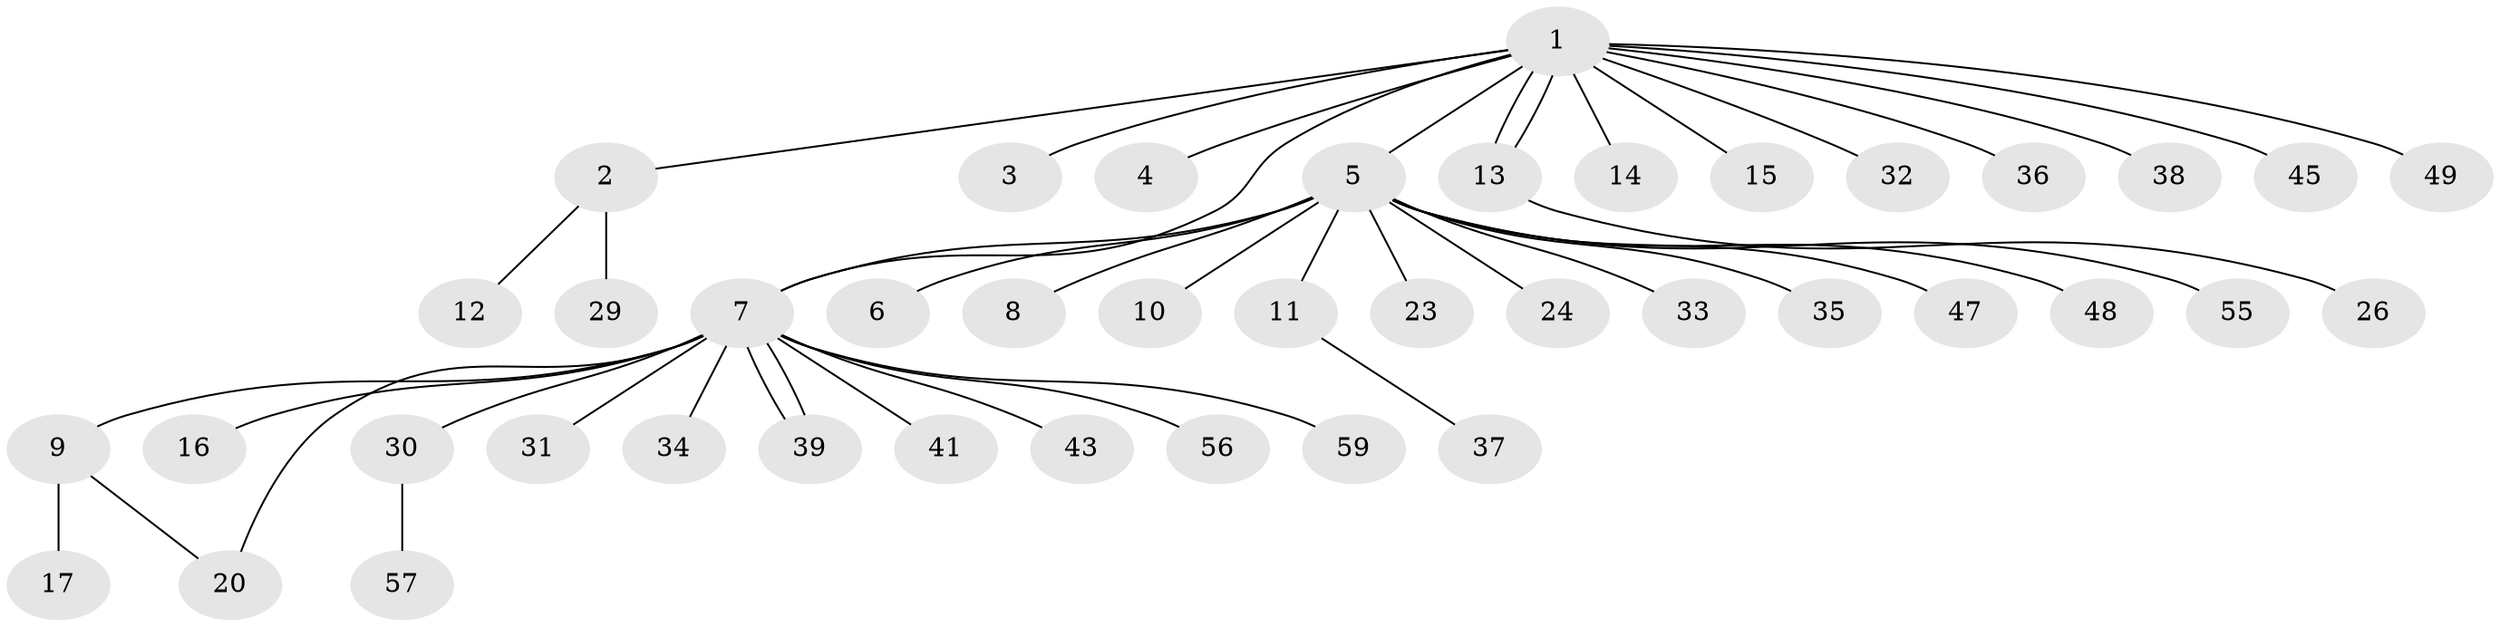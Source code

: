 // Generated by graph-tools (version 1.1) at 2025/23/03/03/25 07:23:49]
// undirected, 42 vertices, 45 edges
graph export_dot {
graph [start="1"]
  node [color=gray90,style=filled];
  1 [super="+42"];
  2 [super="+28"];
  3;
  4;
  5 [super="+27"];
  6 [super="+25"];
  7 [super="+22"];
  8 [super="+18"];
  9 [super="+54"];
  10 [super="+21"];
  11 [super="+19"];
  12 [super="+46"];
  13;
  14;
  15 [super="+44"];
  16;
  17 [super="+50"];
  20;
  23;
  24;
  26 [super="+52"];
  29;
  30 [super="+40"];
  31;
  32;
  33;
  34;
  35;
  36;
  37;
  38;
  39;
  41;
  43;
  45;
  47 [super="+53"];
  48;
  49 [super="+51"];
  55;
  56 [super="+58"];
  57;
  59;
  1 -- 2;
  1 -- 3;
  1 -- 4;
  1 -- 5;
  1 -- 7;
  1 -- 13;
  1 -- 13;
  1 -- 14;
  1 -- 15;
  1 -- 32;
  1 -- 36;
  1 -- 38;
  1 -- 45;
  1 -- 49;
  2 -- 12;
  2 -- 29;
  5 -- 6;
  5 -- 7;
  5 -- 8;
  5 -- 10 [weight=2];
  5 -- 11;
  5 -- 23;
  5 -- 24;
  5 -- 33;
  5 -- 35;
  5 -- 47;
  5 -- 48;
  5 -- 55;
  7 -- 9;
  7 -- 16;
  7 -- 20;
  7 -- 30 [weight=2];
  7 -- 31;
  7 -- 39;
  7 -- 39;
  7 -- 41;
  7 -- 43;
  7 -- 56;
  7 -- 59;
  7 -- 34;
  9 -- 17;
  9 -- 20;
  11 -- 37;
  13 -- 26;
  30 -- 57;
}
